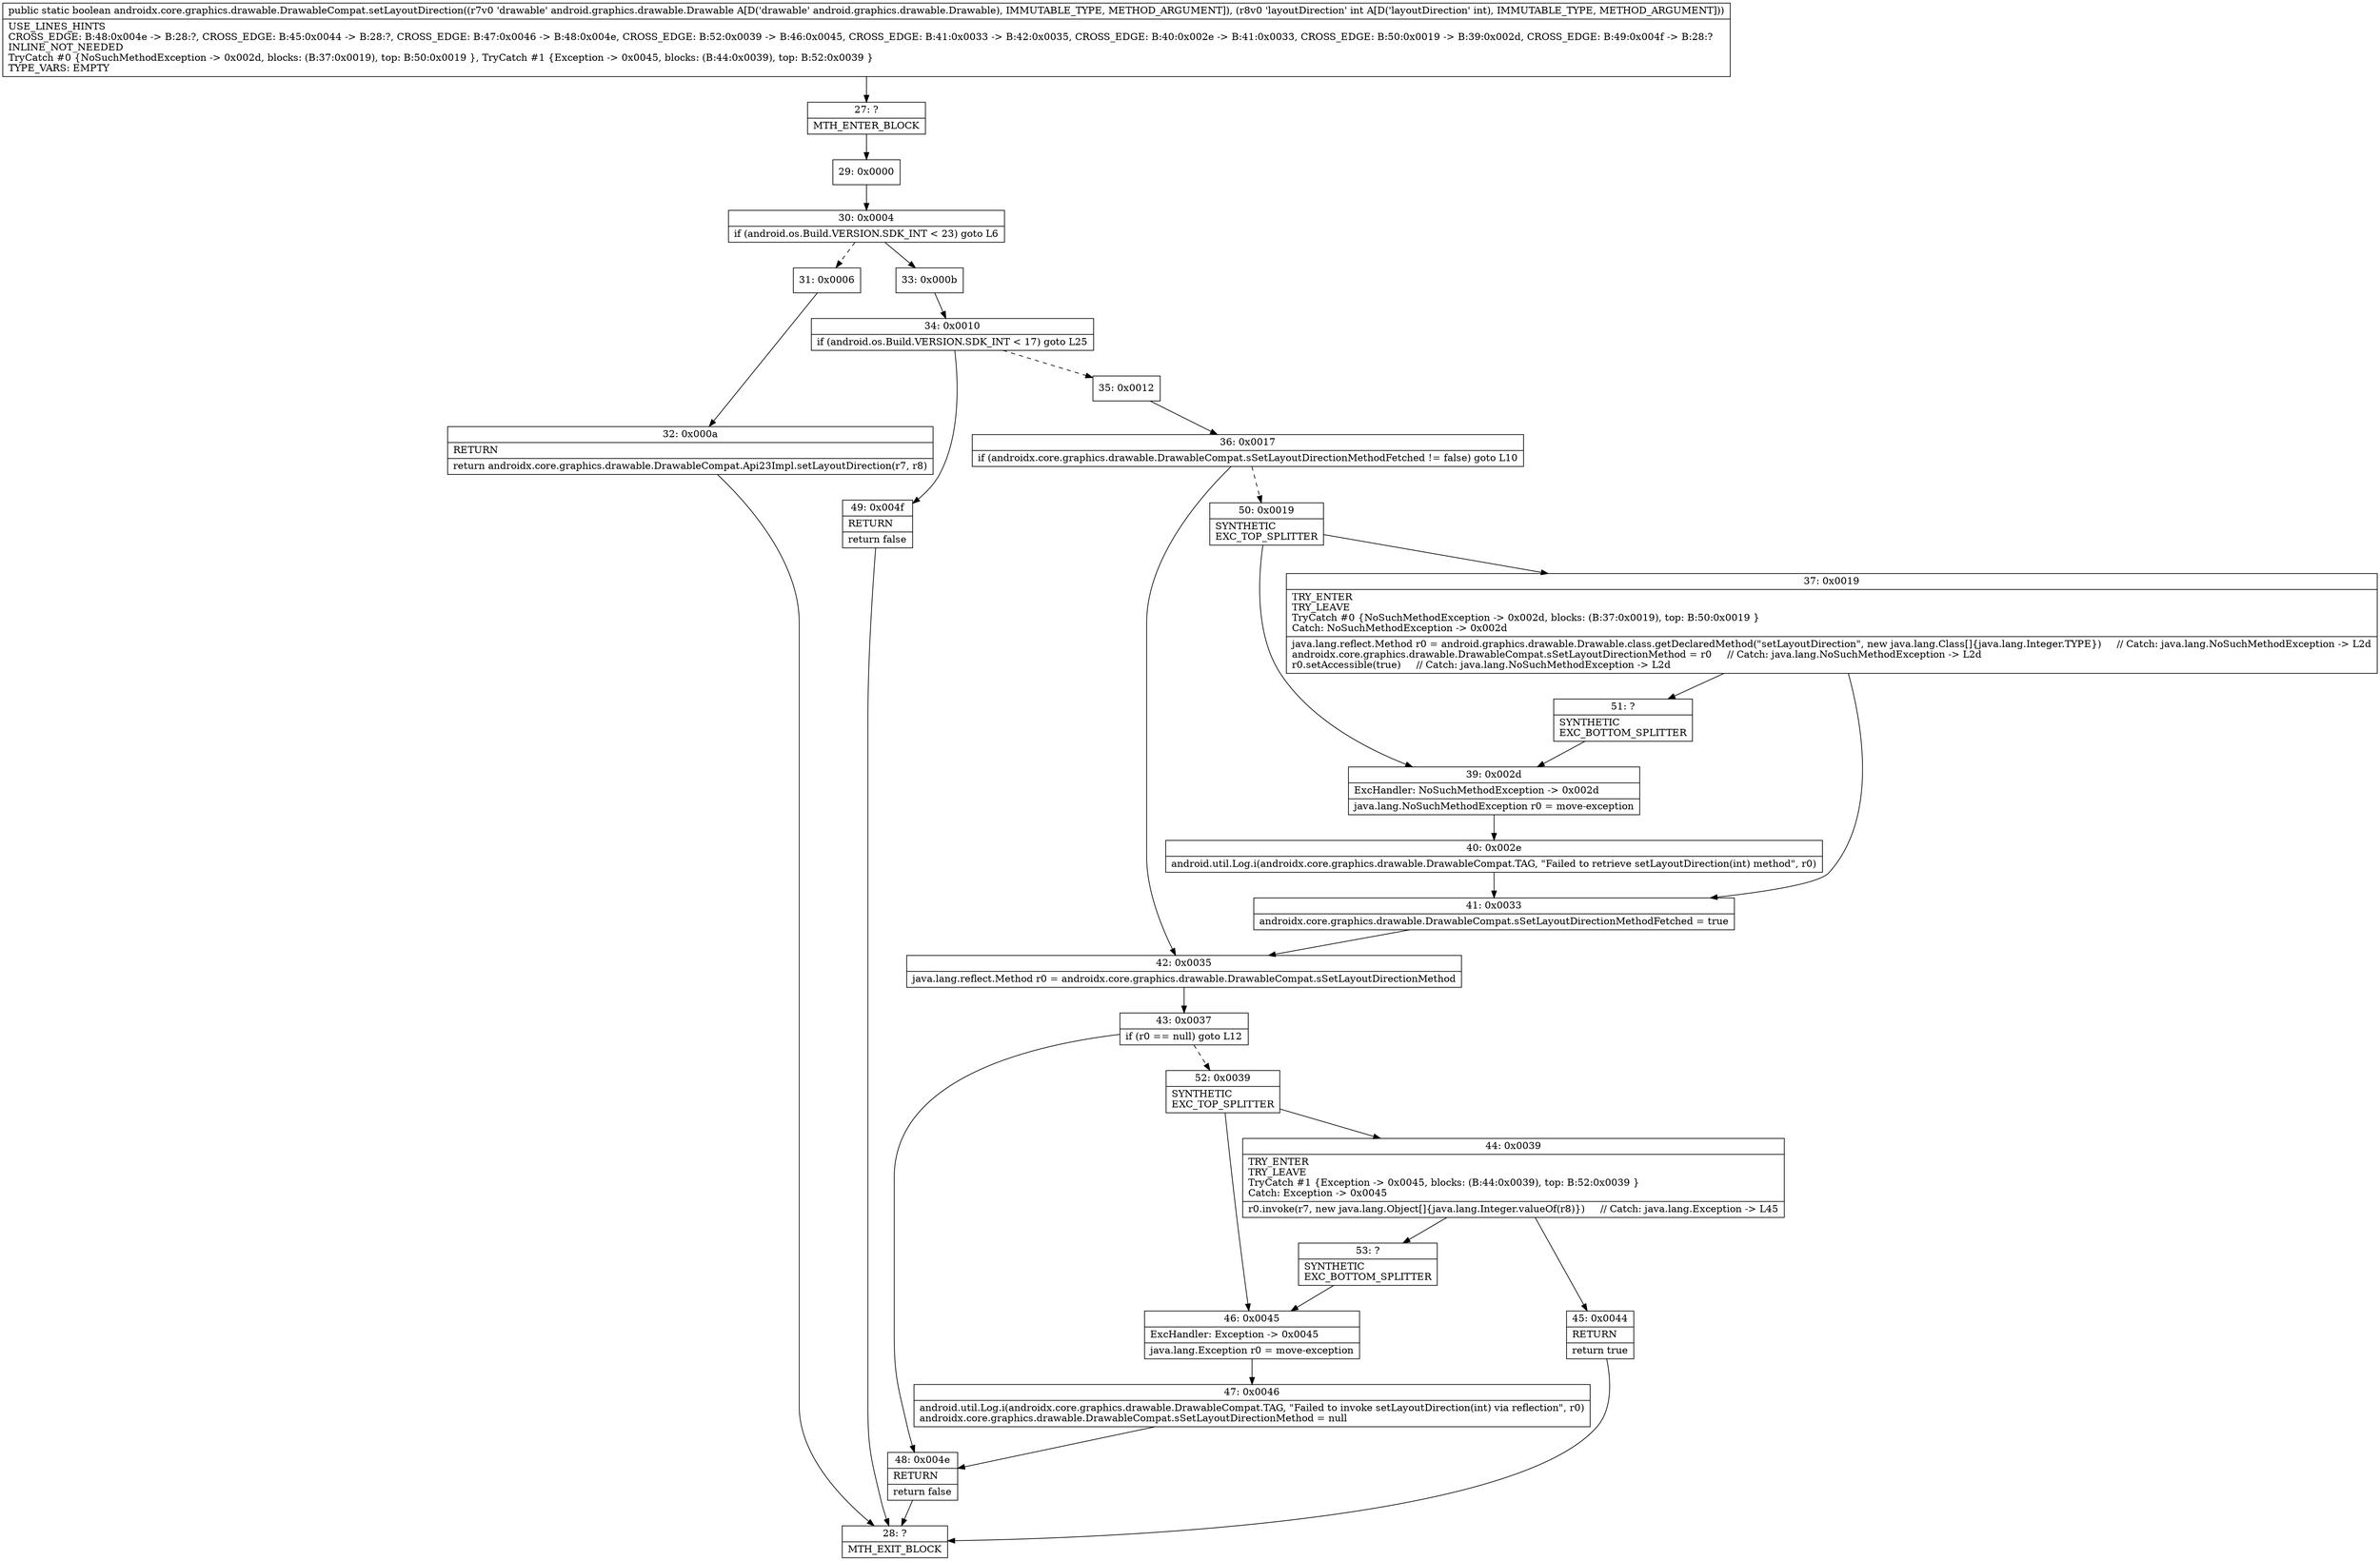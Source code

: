 digraph "CFG forandroidx.core.graphics.drawable.DrawableCompat.setLayoutDirection(Landroid\/graphics\/drawable\/Drawable;I)Z" {
Node_27 [shape=record,label="{27\:\ ?|MTH_ENTER_BLOCK\l}"];
Node_29 [shape=record,label="{29\:\ 0x0000}"];
Node_30 [shape=record,label="{30\:\ 0x0004|if (android.os.Build.VERSION.SDK_INT \< 23) goto L6\l}"];
Node_31 [shape=record,label="{31\:\ 0x0006}"];
Node_32 [shape=record,label="{32\:\ 0x000a|RETURN\l|return androidx.core.graphics.drawable.DrawableCompat.Api23Impl.setLayoutDirection(r7, r8)\l}"];
Node_28 [shape=record,label="{28\:\ ?|MTH_EXIT_BLOCK\l}"];
Node_33 [shape=record,label="{33\:\ 0x000b}"];
Node_34 [shape=record,label="{34\:\ 0x0010|if (android.os.Build.VERSION.SDK_INT \< 17) goto L25\l}"];
Node_35 [shape=record,label="{35\:\ 0x0012}"];
Node_36 [shape=record,label="{36\:\ 0x0017|if (androidx.core.graphics.drawable.DrawableCompat.sSetLayoutDirectionMethodFetched != false) goto L10\l}"];
Node_42 [shape=record,label="{42\:\ 0x0035|java.lang.reflect.Method r0 = androidx.core.graphics.drawable.DrawableCompat.sSetLayoutDirectionMethod\l}"];
Node_43 [shape=record,label="{43\:\ 0x0037|if (r0 == null) goto L12\l}"];
Node_48 [shape=record,label="{48\:\ 0x004e|RETURN\l|return false\l}"];
Node_52 [shape=record,label="{52\:\ 0x0039|SYNTHETIC\lEXC_TOP_SPLITTER\l}"];
Node_44 [shape=record,label="{44\:\ 0x0039|TRY_ENTER\lTRY_LEAVE\lTryCatch #1 \{Exception \-\> 0x0045, blocks: (B:44:0x0039), top: B:52:0x0039 \}\lCatch: Exception \-\> 0x0045\l|r0.invoke(r7, new java.lang.Object[]\{java.lang.Integer.valueOf(r8)\})     \/\/ Catch: java.lang.Exception \-\> L45\l}"];
Node_45 [shape=record,label="{45\:\ 0x0044|RETURN\l|return true\l}"];
Node_53 [shape=record,label="{53\:\ ?|SYNTHETIC\lEXC_BOTTOM_SPLITTER\l}"];
Node_46 [shape=record,label="{46\:\ 0x0045|ExcHandler: Exception \-\> 0x0045\l|java.lang.Exception r0 = move\-exception\l}"];
Node_47 [shape=record,label="{47\:\ 0x0046|android.util.Log.i(androidx.core.graphics.drawable.DrawableCompat.TAG, \"Failed to invoke setLayoutDirection(int) via reflection\", r0)\landroidx.core.graphics.drawable.DrawableCompat.sSetLayoutDirectionMethod = null\l}"];
Node_50 [shape=record,label="{50\:\ 0x0019|SYNTHETIC\lEXC_TOP_SPLITTER\l}"];
Node_37 [shape=record,label="{37\:\ 0x0019|TRY_ENTER\lTRY_LEAVE\lTryCatch #0 \{NoSuchMethodException \-\> 0x002d, blocks: (B:37:0x0019), top: B:50:0x0019 \}\lCatch: NoSuchMethodException \-\> 0x002d\l|java.lang.reflect.Method r0 = android.graphics.drawable.Drawable.class.getDeclaredMethod(\"setLayoutDirection\", new java.lang.Class[]\{java.lang.Integer.TYPE\})     \/\/ Catch: java.lang.NoSuchMethodException \-\> L2d\landroidx.core.graphics.drawable.DrawableCompat.sSetLayoutDirectionMethod = r0     \/\/ Catch: java.lang.NoSuchMethodException \-\> L2d\lr0.setAccessible(true)     \/\/ Catch: java.lang.NoSuchMethodException \-\> L2d\l}"];
Node_41 [shape=record,label="{41\:\ 0x0033|androidx.core.graphics.drawable.DrawableCompat.sSetLayoutDirectionMethodFetched = true\l}"];
Node_51 [shape=record,label="{51\:\ ?|SYNTHETIC\lEXC_BOTTOM_SPLITTER\l}"];
Node_39 [shape=record,label="{39\:\ 0x002d|ExcHandler: NoSuchMethodException \-\> 0x002d\l|java.lang.NoSuchMethodException r0 = move\-exception\l}"];
Node_40 [shape=record,label="{40\:\ 0x002e|android.util.Log.i(androidx.core.graphics.drawable.DrawableCompat.TAG, \"Failed to retrieve setLayoutDirection(int) method\", r0)\l}"];
Node_49 [shape=record,label="{49\:\ 0x004f|RETURN\l|return false\l}"];
MethodNode[shape=record,label="{public static boolean androidx.core.graphics.drawable.DrawableCompat.setLayoutDirection((r7v0 'drawable' android.graphics.drawable.Drawable A[D('drawable' android.graphics.drawable.Drawable), IMMUTABLE_TYPE, METHOD_ARGUMENT]), (r8v0 'layoutDirection' int A[D('layoutDirection' int), IMMUTABLE_TYPE, METHOD_ARGUMENT]))  | USE_LINES_HINTS\lCROSS_EDGE: B:48:0x004e \-\> B:28:?, CROSS_EDGE: B:45:0x0044 \-\> B:28:?, CROSS_EDGE: B:47:0x0046 \-\> B:48:0x004e, CROSS_EDGE: B:52:0x0039 \-\> B:46:0x0045, CROSS_EDGE: B:41:0x0033 \-\> B:42:0x0035, CROSS_EDGE: B:40:0x002e \-\> B:41:0x0033, CROSS_EDGE: B:50:0x0019 \-\> B:39:0x002d, CROSS_EDGE: B:49:0x004f \-\> B:28:?\lINLINE_NOT_NEEDED\lTryCatch #0 \{NoSuchMethodException \-\> 0x002d, blocks: (B:37:0x0019), top: B:50:0x0019 \}, TryCatch #1 \{Exception \-\> 0x0045, blocks: (B:44:0x0039), top: B:52:0x0039 \}\lTYPE_VARS: EMPTY\l}"];
MethodNode -> Node_27;Node_27 -> Node_29;
Node_29 -> Node_30;
Node_30 -> Node_31[style=dashed];
Node_30 -> Node_33;
Node_31 -> Node_32;
Node_32 -> Node_28;
Node_33 -> Node_34;
Node_34 -> Node_35[style=dashed];
Node_34 -> Node_49;
Node_35 -> Node_36;
Node_36 -> Node_42;
Node_36 -> Node_50[style=dashed];
Node_42 -> Node_43;
Node_43 -> Node_48;
Node_43 -> Node_52[style=dashed];
Node_48 -> Node_28;
Node_52 -> Node_44;
Node_52 -> Node_46;
Node_44 -> Node_45;
Node_44 -> Node_53;
Node_45 -> Node_28;
Node_53 -> Node_46;
Node_46 -> Node_47;
Node_47 -> Node_48;
Node_50 -> Node_37;
Node_50 -> Node_39;
Node_37 -> Node_41;
Node_37 -> Node_51;
Node_41 -> Node_42;
Node_51 -> Node_39;
Node_39 -> Node_40;
Node_40 -> Node_41;
Node_49 -> Node_28;
}

